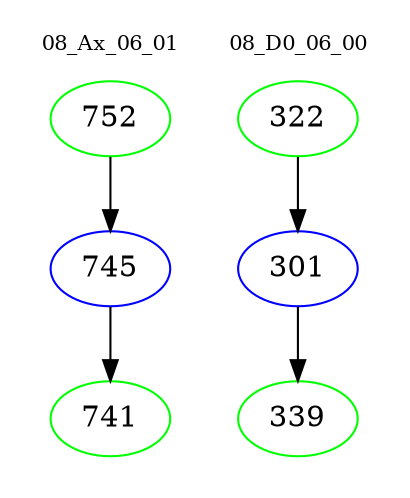 digraph{
subgraph cluster_0 {
color = white
label = "08_Ax_06_01";
fontsize=10;
T0_752 [label="752", color="green"]
T0_752 -> T0_745 [color="black"]
T0_745 [label="745", color="blue"]
T0_745 -> T0_741 [color="black"]
T0_741 [label="741", color="green"]
}
subgraph cluster_1 {
color = white
label = "08_D0_06_00";
fontsize=10;
T1_322 [label="322", color="green"]
T1_322 -> T1_301 [color="black"]
T1_301 [label="301", color="blue"]
T1_301 -> T1_339 [color="black"]
T1_339 [label="339", color="green"]
}
}
